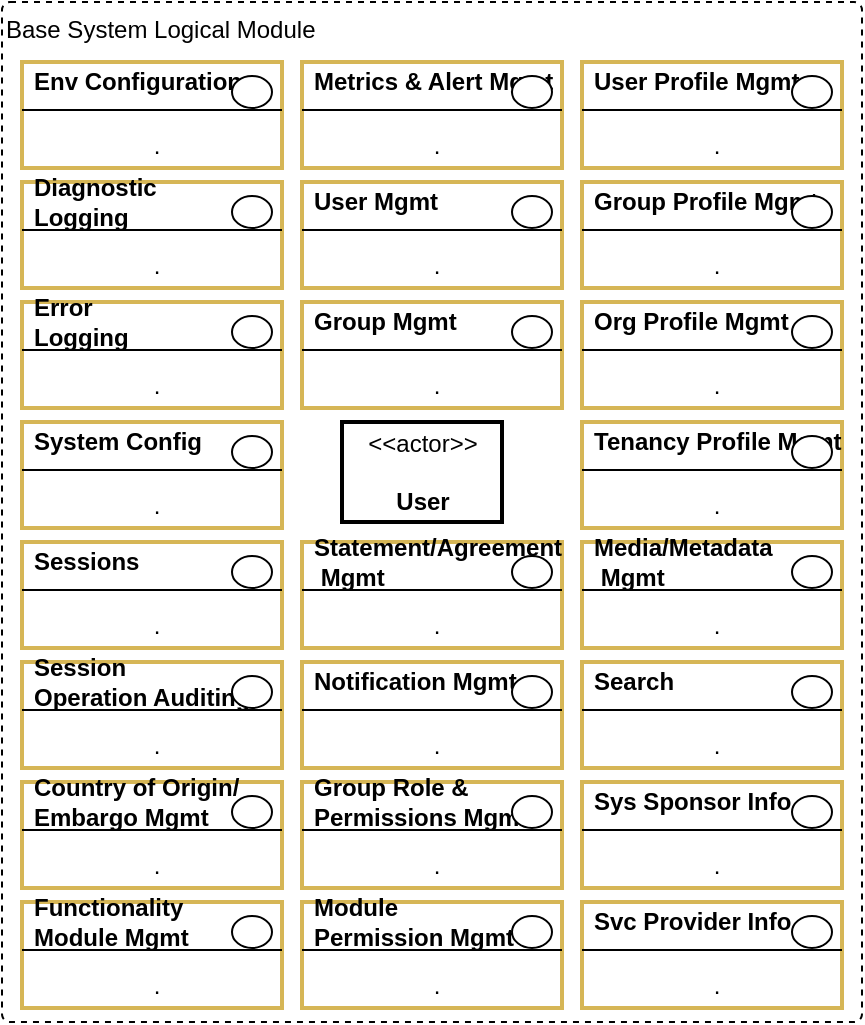 <mxfile compressed="false" version="20.3.0" type="device">
  <diagram name="Operations" id="pI4JaMz8c7eRJm9Sz2-B">
    <mxGraphModel dx="782" dy="517" grid="1" gridSize="10" guides="1" tooltips="1" connect="1" arrows="1" fold="1" page="1" pageScale="1" pageWidth="827" pageHeight="1169" math="0" shadow="0">
      <root>
        <mxCell id="1kkV1kS8Yblyq-Pat1bP-0" />
        <mxCell id="1kkV1kS8Yblyq-Pat1bP-1" parent="1kkV1kS8Yblyq-Pat1bP-0" />
        <mxCell id="1kkV1kS8Yblyq-Pat1bP-4" value="Base System Logical Module" style="rounded=1;whiteSpace=wrap;html=1;strokeWidth=1;fillColor=none;dashed=1;absoluteArcSize=1;arcSize=8;container=1;collapsible=0;recursiveResize=0;align=left;verticalAlign=top;" parent="1kkV1kS8Yblyq-Pat1bP-1" vertex="1">
          <mxGeometry x="120" y="130" width="430" height="510" as="geometry" />
        </mxCell>
        <mxCell id="1kkV1kS8Yblyq-Pat1bP-5" value="" style="fontStyle=1;align=center;verticalAlign=top;childLayout=stackLayout;horizontal=1;horizontalStack=0;resizeParent=1;resizeParentMax=0;resizeLast=0;marginBottom=0;strokeColor=#d6b656;strokeWidth=2;fillColor=none;" parent="1kkV1kS8Yblyq-Pat1bP-4" vertex="1">
          <mxGeometry x="10" y="90" width="130" height="53" as="geometry" />
        </mxCell>
        <mxCell id="1kkV1kS8Yblyq-Pat1bP-6" value="Diagnostic &lt;br&gt;Logging" style="html=1;align=left;spacingLeft=4;verticalAlign=middle;strokeColor=none;fillColor=none;fontStyle=1" parent="1kkV1kS8Yblyq-Pat1bP-5" vertex="1">
          <mxGeometry width="130" height="20" as="geometry" />
        </mxCell>
        <mxCell id="1kkV1kS8Yblyq-Pat1bP-7" value="" style="shape=ellipse;" parent="1kkV1kS8Yblyq-Pat1bP-6" vertex="1">
          <mxGeometry x="1" width="20" height="16" relative="1" as="geometry">
            <mxPoint x="-25" y="7" as="offset" />
          </mxGeometry>
        </mxCell>
        <mxCell id="1kkV1kS8Yblyq-Pat1bP-8" value="" style="line;strokeWidth=1;fillColor=none;align=left;verticalAlign=middle;spacingTop=-1;spacingLeft=3;spacingRight=3;rotatable=0;labelPosition=right;points=[];portConstraint=eastwest;" parent="1kkV1kS8Yblyq-Pat1bP-5" vertex="1">
          <mxGeometry y="20" width="130" height="8" as="geometry" />
        </mxCell>
        <mxCell id="1kkV1kS8Yblyq-Pat1bP-9" value="." style="html=1;align=center;spacingLeft=4;verticalAlign=top;strokeColor=none;fillColor=none;" parent="1kkV1kS8Yblyq-Pat1bP-5" vertex="1">
          <mxGeometry y="28" width="130" height="25" as="geometry" />
        </mxCell>
        <mxCell id="1kkV1kS8Yblyq-Pat1bP-10" value="&amp;lt;&amp;lt;actor&amp;gt;&amp;gt;&lt;br&gt;&lt;br&gt;&lt;b&gt;User&lt;/b&gt;" style="text;html=1;align=center;verticalAlign=middle;dashed=0;strokeColor=#000000;strokeWidth=2;" parent="1kkV1kS8Yblyq-Pat1bP-4" vertex="1">
          <mxGeometry x="170" y="210" width="80" height="50" as="geometry" />
        </mxCell>
        <mxCell id="1kkV1kS8Yblyq-Pat1bP-11" value="" style="fontStyle=1;align=center;verticalAlign=top;childLayout=stackLayout;horizontal=1;horizontalStack=0;resizeParent=1;resizeParentMax=0;resizeLast=0;marginBottom=0;strokeColor=#d6b656;strokeWidth=2;fillColor=none;" parent="1kkV1kS8Yblyq-Pat1bP-4" vertex="1">
          <mxGeometry x="10" y="150" width="130" height="53" as="geometry" />
        </mxCell>
        <mxCell id="1kkV1kS8Yblyq-Pat1bP-12" value="Error &lt;br&gt;Logging" style="html=1;align=left;spacingLeft=4;verticalAlign=middle;strokeColor=none;fillColor=none;fontStyle=1" parent="1kkV1kS8Yblyq-Pat1bP-11" vertex="1">
          <mxGeometry width="130" height="20" as="geometry" />
        </mxCell>
        <mxCell id="1kkV1kS8Yblyq-Pat1bP-13" value="" style="shape=ellipse;" parent="1kkV1kS8Yblyq-Pat1bP-12" vertex="1">
          <mxGeometry x="1" width="20" height="16" relative="1" as="geometry">
            <mxPoint x="-25" y="7" as="offset" />
          </mxGeometry>
        </mxCell>
        <mxCell id="1kkV1kS8Yblyq-Pat1bP-14" value="" style="line;strokeWidth=1;fillColor=none;align=left;verticalAlign=middle;spacingTop=-1;spacingLeft=3;spacingRight=3;rotatable=0;labelPosition=right;points=[];portConstraint=eastwest;" parent="1kkV1kS8Yblyq-Pat1bP-11" vertex="1">
          <mxGeometry y="20" width="130" height="8" as="geometry" />
        </mxCell>
        <mxCell id="1kkV1kS8Yblyq-Pat1bP-15" value="." style="html=1;align=center;spacingLeft=4;verticalAlign=top;strokeColor=none;fillColor=none;" parent="1kkV1kS8Yblyq-Pat1bP-11" vertex="1">
          <mxGeometry y="28" width="130" height="25" as="geometry" />
        </mxCell>
        <mxCell id="1kkV1kS8Yblyq-Pat1bP-16" value="" style="fontStyle=1;align=center;verticalAlign=top;childLayout=stackLayout;horizontal=1;horizontalStack=0;resizeParent=1;resizeParentMax=0;resizeLast=0;marginBottom=0;strokeColor=#d6b656;strokeWidth=2;fillColor=none;" parent="1kkV1kS8Yblyq-Pat1bP-4" vertex="1">
          <mxGeometry x="10" y="270" width="130" height="53" as="geometry" />
        </mxCell>
        <mxCell id="1kkV1kS8Yblyq-Pat1bP-17" value="Sessions" style="html=1;align=left;spacingLeft=4;verticalAlign=middle;strokeColor=none;fillColor=none;fontStyle=1" parent="1kkV1kS8Yblyq-Pat1bP-16" vertex="1">
          <mxGeometry width="130" height="20" as="geometry" />
        </mxCell>
        <mxCell id="1kkV1kS8Yblyq-Pat1bP-18" value="" style="shape=ellipse;" parent="1kkV1kS8Yblyq-Pat1bP-17" vertex="1">
          <mxGeometry x="1" width="20" height="16" relative="1" as="geometry">
            <mxPoint x="-25" y="7" as="offset" />
          </mxGeometry>
        </mxCell>
        <mxCell id="1kkV1kS8Yblyq-Pat1bP-19" value="" style="line;strokeWidth=1;fillColor=none;align=left;verticalAlign=middle;spacingTop=-1;spacingLeft=3;spacingRight=3;rotatable=0;labelPosition=right;points=[];portConstraint=eastwest;" parent="1kkV1kS8Yblyq-Pat1bP-16" vertex="1">
          <mxGeometry y="20" width="130" height="8" as="geometry" />
        </mxCell>
        <mxCell id="1kkV1kS8Yblyq-Pat1bP-20" value="." style="html=1;align=center;spacingLeft=4;verticalAlign=top;strokeColor=none;fillColor=none;" parent="1kkV1kS8Yblyq-Pat1bP-16" vertex="1">
          <mxGeometry y="28" width="130" height="25" as="geometry" />
        </mxCell>
        <mxCell id="1kkV1kS8Yblyq-Pat1bP-21" value="" style="fontStyle=1;align=center;verticalAlign=top;childLayout=stackLayout;horizontal=1;horizontalStack=0;resizeParent=1;resizeParentMax=0;resizeLast=0;marginBottom=0;strokeColor=#d6b656;strokeWidth=2;fillColor=none;" parent="1kkV1kS8Yblyq-Pat1bP-4" vertex="1">
          <mxGeometry x="10" y="210" width="130" height="53" as="geometry" />
        </mxCell>
        <mxCell id="1kkV1kS8Yblyq-Pat1bP-22" value="System Config" style="html=1;align=left;spacingLeft=4;verticalAlign=middle;strokeColor=none;fillColor=none;fontStyle=1" parent="1kkV1kS8Yblyq-Pat1bP-21" vertex="1">
          <mxGeometry width="130" height="20" as="geometry" />
        </mxCell>
        <mxCell id="1kkV1kS8Yblyq-Pat1bP-23" value="" style="shape=ellipse;" parent="1kkV1kS8Yblyq-Pat1bP-22" vertex="1">
          <mxGeometry x="1" width="20" height="16" relative="1" as="geometry">
            <mxPoint x="-25" y="7" as="offset" />
          </mxGeometry>
        </mxCell>
        <mxCell id="1kkV1kS8Yblyq-Pat1bP-24" value="" style="line;strokeWidth=1;fillColor=none;align=left;verticalAlign=middle;spacingTop=-1;spacingLeft=3;spacingRight=3;rotatable=0;labelPosition=right;points=[];portConstraint=eastwest;" parent="1kkV1kS8Yblyq-Pat1bP-21" vertex="1">
          <mxGeometry y="20" width="130" height="8" as="geometry" />
        </mxCell>
        <mxCell id="1kkV1kS8Yblyq-Pat1bP-25" value="." style="html=1;align=center;spacingLeft=4;verticalAlign=top;strokeColor=none;fillColor=none;" parent="1kkV1kS8Yblyq-Pat1bP-21" vertex="1">
          <mxGeometry y="28" width="130" height="25" as="geometry" />
        </mxCell>
        <mxCell id="1kkV1kS8Yblyq-Pat1bP-26" value="" style="fontStyle=1;align=center;verticalAlign=top;childLayout=stackLayout;horizontal=1;horizontalStack=0;resizeParent=1;resizeParentMax=0;resizeLast=0;marginBottom=0;strokeColor=#d6b656;strokeWidth=2;fillColor=none;" parent="1kkV1kS8Yblyq-Pat1bP-4" vertex="1">
          <mxGeometry x="290" y="390" width="130" height="53" as="geometry" />
        </mxCell>
        <mxCell id="1kkV1kS8Yblyq-Pat1bP-27" value="Sys Sponsor Info" style="html=1;align=left;spacingLeft=4;verticalAlign=middle;strokeColor=none;fillColor=none;fontStyle=1" parent="1kkV1kS8Yblyq-Pat1bP-26" vertex="1">
          <mxGeometry width="130" height="20" as="geometry" />
        </mxCell>
        <mxCell id="1kkV1kS8Yblyq-Pat1bP-28" value="" style="shape=ellipse;" parent="1kkV1kS8Yblyq-Pat1bP-27" vertex="1">
          <mxGeometry x="1" width="20" height="16" relative="1" as="geometry">
            <mxPoint x="-25" y="7" as="offset" />
          </mxGeometry>
        </mxCell>
        <mxCell id="1kkV1kS8Yblyq-Pat1bP-29" value="" style="line;strokeWidth=1;fillColor=none;align=left;verticalAlign=middle;spacingTop=-1;spacingLeft=3;spacingRight=3;rotatable=0;labelPosition=right;points=[];portConstraint=eastwest;" parent="1kkV1kS8Yblyq-Pat1bP-26" vertex="1">
          <mxGeometry y="20" width="130" height="8" as="geometry" />
        </mxCell>
        <mxCell id="1kkV1kS8Yblyq-Pat1bP-30" value="." style="html=1;align=center;spacingLeft=4;verticalAlign=top;strokeColor=none;fillColor=none;" parent="1kkV1kS8Yblyq-Pat1bP-26" vertex="1">
          <mxGeometry y="28" width="130" height="25" as="geometry" />
        </mxCell>
        <mxCell id="1kkV1kS8Yblyq-Pat1bP-31" value="" style="fontStyle=1;align=center;verticalAlign=top;childLayout=stackLayout;horizontal=1;horizontalStack=0;resizeParent=1;resizeParentMax=0;resizeLast=0;marginBottom=0;strokeColor=#d6b656;strokeWidth=2;fillColor=none;" parent="1kkV1kS8Yblyq-Pat1bP-4" vertex="1">
          <mxGeometry x="10" y="30" width="130" height="53" as="geometry" />
        </mxCell>
        <mxCell id="1kkV1kS8Yblyq-Pat1bP-32" value="Env Configuration" style="html=1;align=left;spacingLeft=4;verticalAlign=middle;strokeColor=none;fillColor=none;fontStyle=1" parent="1kkV1kS8Yblyq-Pat1bP-31" vertex="1">
          <mxGeometry width="130" height="20" as="geometry" />
        </mxCell>
        <mxCell id="1kkV1kS8Yblyq-Pat1bP-33" value="" style="shape=ellipse;" parent="1kkV1kS8Yblyq-Pat1bP-32" vertex="1">
          <mxGeometry x="1" width="20" height="16" relative="1" as="geometry">
            <mxPoint x="-25" y="7" as="offset" />
          </mxGeometry>
        </mxCell>
        <mxCell id="1kkV1kS8Yblyq-Pat1bP-34" value="" style="line;strokeWidth=1;fillColor=none;align=left;verticalAlign=middle;spacingTop=-1;spacingLeft=3;spacingRight=3;rotatable=0;labelPosition=right;points=[];portConstraint=eastwest;" parent="1kkV1kS8Yblyq-Pat1bP-31" vertex="1">
          <mxGeometry y="20" width="130" height="8" as="geometry" />
        </mxCell>
        <mxCell id="1kkV1kS8Yblyq-Pat1bP-35" value="." style="html=1;align=center;spacingLeft=4;verticalAlign=top;strokeColor=none;fillColor=none;" parent="1kkV1kS8Yblyq-Pat1bP-31" vertex="1">
          <mxGeometry y="28" width="130" height="25" as="geometry" />
        </mxCell>
        <mxCell id="1kkV1kS8Yblyq-Pat1bP-36" value="" style="fontStyle=1;align=center;verticalAlign=top;childLayout=stackLayout;horizontal=1;horizontalStack=0;resizeParent=1;resizeParentMax=0;resizeLast=0;marginBottom=0;strokeColor=#d6b656;strokeWidth=2;fillColor=none;" parent="1kkV1kS8Yblyq-Pat1bP-4" vertex="1">
          <mxGeometry x="290" y="450" width="130" height="53" as="geometry" />
        </mxCell>
        <mxCell id="1kkV1kS8Yblyq-Pat1bP-37" value="Svc Provider Info" style="html=1;align=left;spacingLeft=4;verticalAlign=middle;strokeColor=none;fillColor=none;fontStyle=1" parent="1kkV1kS8Yblyq-Pat1bP-36" vertex="1">
          <mxGeometry width="130" height="20" as="geometry" />
        </mxCell>
        <mxCell id="1kkV1kS8Yblyq-Pat1bP-38" value="" style="shape=ellipse;" parent="1kkV1kS8Yblyq-Pat1bP-37" vertex="1">
          <mxGeometry x="1" width="20" height="16" relative="1" as="geometry">
            <mxPoint x="-25" y="7" as="offset" />
          </mxGeometry>
        </mxCell>
        <mxCell id="1kkV1kS8Yblyq-Pat1bP-39" value="" style="line;strokeWidth=1;fillColor=none;align=left;verticalAlign=middle;spacingTop=-1;spacingLeft=3;spacingRight=3;rotatable=0;labelPosition=right;points=[];portConstraint=eastwest;" parent="1kkV1kS8Yblyq-Pat1bP-36" vertex="1">
          <mxGeometry y="20" width="130" height="8" as="geometry" />
        </mxCell>
        <mxCell id="1kkV1kS8Yblyq-Pat1bP-40" value="." style="html=1;align=center;spacingLeft=4;verticalAlign=top;strokeColor=none;fillColor=none;" parent="1kkV1kS8Yblyq-Pat1bP-36" vertex="1">
          <mxGeometry y="28" width="130" height="25" as="geometry" />
        </mxCell>
        <mxCell id="1kkV1kS8Yblyq-Pat1bP-41" value="" style="fontStyle=1;align=center;verticalAlign=top;childLayout=stackLayout;horizontal=1;horizontalStack=0;resizeParent=1;resizeParentMax=0;resizeLast=0;marginBottom=0;strokeColor=#d6b656;strokeWidth=2;fillColor=none;" parent="1kkV1kS8Yblyq-Pat1bP-4" vertex="1">
          <mxGeometry x="10" y="330" width="130" height="53" as="geometry" />
        </mxCell>
        <mxCell id="1kkV1kS8Yblyq-Pat1bP-42" value="Session&lt;br&gt;Operation Auditing" style="html=1;align=left;spacingLeft=4;verticalAlign=middle;strokeColor=none;fillColor=none;fontStyle=1" parent="1kkV1kS8Yblyq-Pat1bP-41" vertex="1">
          <mxGeometry width="130" height="20" as="geometry" />
        </mxCell>
        <mxCell id="1kkV1kS8Yblyq-Pat1bP-43" value="" style="shape=ellipse;" parent="1kkV1kS8Yblyq-Pat1bP-42" vertex="1">
          <mxGeometry x="1" width="20" height="16" relative="1" as="geometry">
            <mxPoint x="-25" y="7" as="offset" />
          </mxGeometry>
        </mxCell>
        <mxCell id="1kkV1kS8Yblyq-Pat1bP-44" value="" style="line;strokeWidth=1;fillColor=none;align=left;verticalAlign=middle;spacingTop=-1;spacingLeft=3;spacingRight=3;rotatable=0;labelPosition=right;points=[];portConstraint=eastwest;" parent="1kkV1kS8Yblyq-Pat1bP-41" vertex="1">
          <mxGeometry y="20" width="130" height="8" as="geometry" />
        </mxCell>
        <mxCell id="1kkV1kS8Yblyq-Pat1bP-45" value="." style="html=1;align=center;spacingLeft=4;verticalAlign=top;strokeColor=none;fillColor=none;" parent="1kkV1kS8Yblyq-Pat1bP-41" vertex="1">
          <mxGeometry y="28" width="130" height="25" as="geometry" />
        </mxCell>
        <mxCell id="1kkV1kS8Yblyq-Pat1bP-46" value="" style="fontStyle=1;align=center;verticalAlign=top;childLayout=stackLayout;horizontal=1;horizontalStack=0;resizeParent=1;resizeParentMax=0;resizeLast=0;marginBottom=0;strokeColor=#d6b656;strokeWidth=2;fillColor=none;" parent="1kkV1kS8Yblyq-Pat1bP-4" vertex="1">
          <mxGeometry x="150" y="90" width="130" height="53" as="geometry" />
        </mxCell>
        <mxCell id="1kkV1kS8Yblyq-Pat1bP-47" value="User Mgmt" style="html=1;align=left;spacingLeft=4;verticalAlign=middle;strokeColor=none;fillColor=none;fontStyle=1" parent="1kkV1kS8Yblyq-Pat1bP-46" vertex="1">
          <mxGeometry width="130" height="20" as="geometry" />
        </mxCell>
        <mxCell id="1kkV1kS8Yblyq-Pat1bP-48" value="" style="shape=ellipse;" parent="1kkV1kS8Yblyq-Pat1bP-47" vertex="1">
          <mxGeometry x="1" width="20" height="16" relative="1" as="geometry">
            <mxPoint x="-25" y="7" as="offset" />
          </mxGeometry>
        </mxCell>
        <mxCell id="1kkV1kS8Yblyq-Pat1bP-49" value="" style="line;strokeWidth=1;fillColor=none;align=left;verticalAlign=middle;spacingTop=-1;spacingLeft=3;spacingRight=3;rotatable=0;labelPosition=right;points=[];portConstraint=eastwest;" parent="1kkV1kS8Yblyq-Pat1bP-46" vertex="1">
          <mxGeometry y="20" width="130" height="8" as="geometry" />
        </mxCell>
        <mxCell id="1kkV1kS8Yblyq-Pat1bP-50" value="." style="html=1;align=center;spacingLeft=4;verticalAlign=top;strokeColor=none;fillColor=none;" parent="1kkV1kS8Yblyq-Pat1bP-46" vertex="1">
          <mxGeometry y="28" width="130" height="25" as="geometry" />
        </mxCell>
        <mxCell id="1kkV1kS8Yblyq-Pat1bP-51" value="" style="fontStyle=1;align=center;verticalAlign=top;childLayout=stackLayout;horizontal=1;horizontalStack=0;resizeParent=1;resizeParentMax=0;resizeLast=0;marginBottom=0;strokeColor=#d6b656;strokeWidth=2;fillColor=none;" parent="1kkV1kS8Yblyq-Pat1bP-4" vertex="1">
          <mxGeometry x="150" y="150" width="130" height="53" as="geometry" />
        </mxCell>
        <mxCell id="1kkV1kS8Yblyq-Pat1bP-52" value="Group Mgmt" style="html=1;align=left;spacingLeft=4;verticalAlign=middle;strokeColor=none;fillColor=none;fontStyle=1" parent="1kkV1kS8Yblyq-Pat1bP-51" vertex="1">
          <mxGeometry width="130" height="20" as="geometry" />
        </mxCell>
        <mxCell id="1kkV1kS8Yblyq-Pat1bP-53" value="" style="shape=ellipse;" parent="1kkV1kS8Yblyq-Pat1bP-52" vertex="1">
          <mxGeometry x="1" width="20" height="16" relative="1" as="geometry">
            <mxPoint x="-25" y="7" as="offset" />
          </mxGeometry>
        </mxCell>
        <mxCell id="1kkV1kS8Yblyq-Pat1bP-54" value="" style="line;strokeWidth=1;fillColor=none;align=left;verticalAlign=middle;spacingTop=-1;spacingLeft=3;spacingRight=3;rotatable=0;labelPosition=right;points=[];portConstraint=eastwest;" parent="1kkV1kS8Yblyq-Pat1bP-51" vertex="1">
          <mxGeometry y="20" width="130" height="8" as="geometry" />
        </mxCell>
        <mxCell id="1kkV1kS8Yblyq-Pat1bP-55" value="." style="html=1;align=center;spacingLeft=4;verticalAlign=top;strokeColor=none;fillColor=none;" parent="1kkV1kS8Yblyq-Pat1bP-51" vertex="1">
          <mxGeometry y="28" width="130" height="25" as="geometry" />
        </mxCell>
        <mxCell id="1kkV1kS8Yblyq-Pat1bP-56" value="" style="fontStyle=1;align=center;verticalAlign=top;childLayout=stackLayout;horizontal=1;horizontalStack=0;resizeParent=1;resizeParentMax=0;resizeLast=0;marginBottom=0;strokeColor=#d6b656;strokeWidth=2;fillColor=none;" parent="1kkV1kS8Yblyq-Pat1bP-4" vertex="1">
          <mxGeometry x="150" y="270" width="130" height="53" as="geometry" />
        </mxCell>
        <mxCell id="1kkV1kS8Yblyq-Pat1bP-57" value="Statement/Agreement&lt;br&gt;&amp;nbsp;Mgmt" style="html=1;align=left;spacingLeft=4;verticalAlign=middle;strokeColor=none;fillColor=none;fontStyle=1" parent="1kkV1kS8Yblyq-Pat1bP-56" vertex="1">
          <mxGeometry width="130" height="20" as="geometry" />
        </mxCell>
        <mxCell id="1kkV1kS8Yblyq-Pat1bP-58" value="" style="shape=ellipse;" parent="1kkV1kS8Yblyq-Pat1bP-57" vertex="1">
          <mxGeometry x="1" width="20" height="16" relative="1" as="geometry">
            <mxPoint x="-25" y="7" as="offset" />
          </mxGeometry>
        </mxCell>
        <mxCell id="1kkV1kS8Yblyq-Pat1bP-59" value="" style="line;strokeWidth=1;fillColor=none;align=left;verticalAlign=middle;spacingTop=-1;spacingLeft=3;spacingRight=3;rotatable=0;labelPosition=right;points=[];portConstraint=eastwest;" parent="1kkV1kS8Yblyq-Pat1bP-56" vertex="1">
          <mxGeometry y="20" width="130" height="8" as="geometry" />
        </mxCell>
        <mxCell id="1kkV1kS8Yblyq-Pat1bP-60" value="." style="html=1;align=center;spacingLeft=4;verticalAlign=top;strokeColor=none;fillColor=none;" parent="1kkV1kS8Yblyq-Pat1bP-56" vertex="1">
          <mxGeometry y="28" width="130" height="25" as="geometry" />
        </mxCell>
        <mxCell id="1kkV1kS8Yblyq-Pat1bP-61" value="" style="fontStyle=1;align=center;verticalAlign=top;childLayout=stackLayout;horizontal=1;horizontalStack=0;resizeParent=1;resizeParentMax=0;resizeLast=0;marginBottom=0;strokeColor=#d6b656;strokeWidth=2;fillColor=none;" parent="1kkV1kS8Yblyq-Pat1bP-4" vertex="1">
          <mxGeometry x="290" y="90" width="130" height="53" as="geometry" />
        </mxCell>
        <mxCell id="1kkV1kS8Yblyq-Pat1bP-62" value="Group Profile Mgmt" style="html=1;align=left;spacingLeft=4;verticalAlign=middle;strokeColor=none;fillColor=none;fontStyle=1" parent="1kkV1kS8Yblyq-Pat1bP-61" vertex="1">
          <mxGeometry width="130" height="20" as="geometry" />
        </mxCell>
        <mxCell id="1kkV1kS8Yblyq-Pat1bP-63" value="" style="shape=ellipse;" parent="1kkV1kS8Yblyq-Pat1bP-62" vertex="1">
          <mxGeometry x="1" width="20" height="16" relative="1" as="geometry">
            <mxPoint x="-25" y="7" as="offset" />
          </mxGeometry>
        </mxCell>
        <mxCell id="1kkV1kS8Yblyq-Pat1bP-64" value="" style="line;strokeWidth=1;fillColor=none;align=left;verticalAlign=middle;spacingTop=-1;spacingLeft=3;spacingRight=3;rotatable=0;labelPosition=right;points=[];portConstraint=eastwest;" parent="1kkV1kS8Yblyq-Pat1bP-61" vertex="1">
          <mxGeometry y="20" width="130" height="8" as="geometry" />
        </mxCell>
        <mxCell id="1kkV1kS8Yblyq-Pat1bP-65" value="." style="html=1;align=center;spacingLeft=4;verticalAlign=top;strokeColor=none;fillColor=none;" parent="1kkV1kS8Yblyq-Pat1bP-61" vertex="1">
          <mxGeometry y="28" width="130" height="25" as="geometry" />
        </mxCell>
        <mxCell id="1kkV1kS8Yblyq-Pat1bP-66" value="" style="fontStyle=1;align=center;verticalAlign=top;childLayout=stackLayout;horizontal=1;horizontalStack=0;resizeParent=1;resizeParentMax=0;resizeLast=0;marginBottom=0;strokeColor=#d6b656;strokeWidth=2;fillColor=none;" parent="1kkV1kS8Yblyq-Pat1bP-4" vertex="1">
          <mxGeometry x="290" y="30" width="130" height="53" as="geometry" />
        </mxCell>
        <mxCell id="1kkV1kS8Yblyq-Pat1bP-67" value="User Profile Mgmt" style="html=1;align=left;spacingLeft=4;verticalAlign=middle;strokeColor=none;fillColor=none;fontStyle=1" parent="1kkV1kS8Yblyq-Pat1bP-66" vertex="1">
          <mxGeometry width="130" height="20" as="geometry" />
        </mxCell>
        <mxCell id="1kkV1kS8Yblyq-Pat1bP-68" value="" style="shape=ellipse;" parent="1kkV1kS8Yblyq-Pat1bP-67" vertex="1">
          <mxGeometry x="1" width="20" height="16" relative="1" as="geometry">
            <mxPoint x="-25" y="7" as="offset" />
          </mxGeometry>
        </mxCell>
        <mxCell id="1kkV1kS8Yblyq-Pat1bP-69" value="" style="line;strokeWidth=1;fillColor=none;align=left;verticalAlign=middle;spacingTop=-1;spacingLeft=3;spacingRight=3;rotatable=0;labelPosition=right;points=[];portConstraint=eastwest;" parent="1kkV1kS8Yblyq-Pat1bP-66" vertex="1">
          <mxGeometry y="20" width="130" height="8" as="geometry" />
        </mxCell>
        <mxCell id="1kkV1kS8Yblyq-Pat1bP-70" value="." style="html=1;align=center;spacingLeft=4;verticalAlign=top;strokeColor=none;fillColor=none;" parent="1kkV1kS8Yblyq-Pat1bP-66" vertex="1">
          <mxGeometry y="28" width="130" height="25" as="geometry" />
        </mxCell>
        <mxCell id="1kkV1kS8Yblyq-Pat1bP-71" value="" style="fontStyle=1;align=center;verticalAlign=top;childLayout=stackLayout;horizontal=1;horizontalStack=0;resizeParent=1;resizeParentMax=0;resizeLast=0;marginBottom=0;strokeColor=#d6b656;strokeWidth=2;fillColor=none;" parent="1kkV1kS8Yblyq-Pat1bP-4" vertex="1">
          <mxGeometry x="290" y="150" width="130" height="53" as="geometry" />
        </mxCell>
        <mxCell id="1kkV1kS8Yblyq-Pat1bP-72" value="Org Profile Mgmt" style="html=1;align=left;spacingLeft=4;verticalAlign=middle;strokeColor=none;fillColor=none;fontStyle=1" parent="1kkV1kS8Yblyq-Pat1bP-71" vertex="1">
          <mxGeometry width="130" height="20" as="geometry" />
        </mxCell>
        <mxCell id="1kkV1kS8Yblyq-Pat1bP-73" value="" style="shape=ellipse;" parent="1kkV1kS8Yblyq-Pat1bP-72" vertex="1">
          <mxGeometry x="1" width="20" height="16" relative="1" as="geometry">
            <mxPoint x="-25" y="7" as="offset" />
          </mxGeometry>
        </mxCell>
        <mxCell id="1kkV1kS8Yblyq-Pat1bP-74" value="" style="line;strokeWidth=1;fillColor=none;align=left;verticalAlign=middle;spacingTop=-1;spacingLeft=3;spacingRight=3;rotatable=0;labelPosition=right;points=[];portConstraint=eastwest;" parent="1kkV1kS8Yblyq-Pat1bP-71" vertex="1">
          <mxGeometry y="20" width="130" height="8" as="geometry" />
        </mxCell>
        <mxCell id="1kkV1kS8Yblyq-Pat1bP-75" value="." style="html=1;align=center;spacingLeft=4;verticalAlign=top;strokeColor=none;fillColor=none;" parent="1kkV1kS8Yblyq-Pat1bP-71" vertex="1">
          <mxGeometry y="28" width="130" height="25" as="geometry" />
        </mxCell>
        <mxCell id="1kkV1kS8Yblyq-Pat1bP-76" value="" style="fontStyle=1;align=center;verticalAlign=top;childLayout=stackLayout;horizontal=1;horizontalStack=0;resizeParent=1;resizeParentMax=0;resizeLast=0;marginBottom=0;strokeColor=#d6b656;strokeWidth=2;fillColor=none;" parent="1kkV1kS8Yblyq-Pat1bP-4" vertex="1">
          <mxGeometry x="290" y="210" width="130" height="53" as="geometry" />
        </mxCell>
        <mxCell id="1kkV1kS8Yblyq-Pat1bP-77" value="Tenancy Profile Mgmt" style="html=1;align=left;spacingLeft=4;verticalAlign=middle;strokeColor=none;fillColor=none;fontStyle=1" parent="1kkV1kS8Yblyq-Pat1bP-76" vertex="1">
          <mxGeometry width="130" height="20" as="geometry" />
        </mxCell>
        <mxCell id="1kkV1kS8Yblyq-Pat1bP-78" value="" style="shape=ellipse;" parent="1kkV1kS8Yblyq-Pat1bP-77" vertex="1">
          <mxGeometry x="1" width="20" height="16" relative="1" as="geometry">
            <mxPoint x="-25" y="7" as="offset" />
          </mxGeometry>
        </mxCell>
        <mxCell id="1kkV1kS8Yblyq-Pat1bP-79" value="" style="line;strokeWidth=1;fillColor=none;align=left;verticalAlign=middle;spacingTop=-1;spacingLeft=3;spacingRight=3;rotatable=0;labelPosition=right;points=[];portConstraint=eastwest;" parent="1kkV1kS8Yblyq-Pat1bP-76" vertex="1">
          <mxGeometry y="20" width="130" height="8" as="geometry" />
        </mxCell>
        <mxCell id="1kkV1kS8Yblyq-Pat1bP-80" value="." style="html=1;align=center;spacingLeft=4;verticalAlign=top;strokeColor=none;fillColor=none;" parent="1kkV1kS8Yblyq-Pat1bP-76" vertex="1">
          <mxGeometry y="28" width="130" height="25" as="geometry" />
        </mxCell>
        <mxCell id="1kkV1kS8Yblyq-Pat1bP-81" value="" style="fontStyle=1;align=center;verticalAlign=top;childLayout=stackLayout;horizontal=1;horizontalStack=0;resizeParent=1;resizeParentMax=0;resizeLast=0;marginBottom=0;strokeColor=#d6b656;strokeWidth=2;fillColor=none;" parent="1kkV1kS8Yblyq-Pat1bP-4" vertex="1">
          <mxGeometry x="10" y="390" width="130" height="53" as="geometry" />
        </mxCell>
        <mxCell id="1kkV1kS8Yblyq-Pat1bP-82" value="Country of Origin/&lt;br&gt;Embargo Mgmt" style="html=1;align=left;spacingLeft=4;verticalAlign=middle;strokeColor=none;fillColor=none;fontStyle=1" parent="1kkV1kS8Yblyq-Pat1bP-81" vertex="1">
          <mxGeometry width="130" height="20" as="geometry" />
        </mxCell>
        <mxCell id="1kkV1kS8Yblyq-Pat1bP-83" value="" style="shape=ellipse;" parent="1kkV1kS8Yblyq-Pat1bP-82" vertex="1">
          <mxGeometry x="1" width="20" height="16" relative="1" as="geometry">
            <mxPoint x="-25" y="7" as="offset" />
          </mxGeometry>
        </mxCell>
        <mxCell id="1kkV1kS8Yblyq-Pat1bP-84" value="" style="line;strokeWidth=1;fillColor=none;align=left;verticalAlign=middle;spacingTop=-1;spacingLeft=3;spacingRight=3;rotatable=0;labelPosition=right;points=[];portConstraint=eastwest;" parent="1kkV1kS8Yblyq-Pat1bP-81" vertex="1">
          <mxGeometry y="20" width="130" height="8" as="geometry" />
        </mxCell>
        <mxCell id="1kkV1kS8Yblyq-Pat1bP-85" value="." style="html=1;align=center;spacingLeft=4;verticalAlign=top;strokeColor=none;fillColor=none;" parent="1kkV1kS8Yblyq-Pat1bP-81" vertex="1">
          <mxGeometry y="28" width="130" height="25" as="geometry" />
        </mxCell>
        <mxCell id="1kkV1kS8Yblyq-Pat1bP-86" value="" style="fontStyle=1;align=center;verticalAlign=top;childLayout=stackLayout;horizontal=1;horizontalStack=0;resizeParent=1;resizeParentMax=0;resizeLast=0;marginBottom=0;strokeColor=#d6b656;strokeWidth=2;fillColor=none;" parent="1kkV1kS8Yblyq-Pat1bP-4" vertex="1">
          <mxGeometry x="150" y="450" width="130" height="53" as="geometry" />
        </mxCell>
        <mxCell id="1kkV1kS8Yblyq-Pat1bP-87" value="Module &lt;br&gt;Permission Mgmt" style="html=1;align=left;spacingLeft=4;verticalAlign=middle;strokeColor=none;fillColor=none;fontStyle=1" parent="1kkV1kS8Yblyq-Pat1bP-86" vertex="1">
          <mxGeometry width="130" height="20" as="geometry" />
        </mxCell>
        <mxCell id="1kkV1kS8Yblyq-Pat1bP-88" value="" style="shape=ellipse;" parent="1kkV1kS8Yblyq-Pat1bP-87" vertex="1">
          <mxGeometry x="1" width="20" height="16" relative="1" as="geometry">
            <mxPoint x="-25" y="7" as="offset" />
          </mxGeometry>
        </mxCell>
        <mxCell id="1kkV1kS8Yblyq-Pat1bP-89" value="" style="line;strokeWidth=1;fillColor=none;align=left;verticalAlign=middle;spacingTop=-1;spacingLeft=3;spacingRight=3;rotatable=0;labelPosition=right;points=[];portConstraint=eastwest;" parent="1kkV1kS8Yblyq-Pat1bP-86" vertex="1">
          <mxGeometry y="20" width="130" height="8" as="geometry" />
        </mxCell>
        <mxCell id="1kkV1kS8Yblyq-Pat1bP-90" value="." style="html=1;align=center;spacingLeft=4;verticalAlign=top;strokeColor=none;fillColor=none;" parent="1kkV1kS8Yblyq-Pat1bP-86" vertex="1">
          <mxGeometry y="28" width="130" height="25" as="geometry" />
        </mxCell>
        <mxCell id="1kkV1kS8Yblyq-Pat1bP-91" value="" style="fontStyle=1;align=center;verticalAlign=top;childLayout=stackLayout;horizontal=1;horizontalStack=0;resizeParent=1;resizeParentMax=0;resizeLast=0;marginBottom=0;strokeColor=#d6b656;strokeWidth=2;fillColor=none;" parent="1kkV1kS8Yblyq-Pat1bP-4" vertex="1">
          <mxGeometry x="10" y="450" width="130" height="53" as="geometry" />
        </mxCell>
        <mxCell id="1kkV1kS8Yblyq-Pat1bP-92" value="Functionality&lt;br&gt;Module Mgmt" style="html=1;align=left;spacingLeft=4;verticalAlign=middle;strokeColor=none;fillColor=none;fontStyle=1" parent="1kkV1kS8Yblyq-Pat1bP-91" vertex="1">
          <mxGeometry width="130" height="20" as="geometry" />
        </mxCell>
        <mxCell id="1kkV1kS8Yblyq-Pat1bP-93" value="" style="shape=ellipse;" parent="1kkV1kS8Yblyq-Pat1bP-92" vertex="1">
          <mxGeometry x="1" width="20" height="16" relative="1" as="geometry">
            <mxPoint x="-25" y="7" as="offset" />
          </mxGeometry>
        </mxCell>
        <mxCell id="1kkV1kS8Yblyq-Pat1bP-94" value="" style="line;strokeWidth=1;fillColor=none;align=left;verticalAlign=middle;spacingTop=-1;spacingLeft=3;spacingRight=3;rotatable=0;labelPosition=right;points=[];portConstraint=eastwest;" parent="1kkV1kS8Yblyq-Pat1bP-91" vertex="1">
          <mxGeometry y="20" width="130" height="8" as="geometry" />
        </mxCell>
        <mxCell id="1kkV1kS8Yblyq-Pat1bP-95" value="." style="html=1;align=center;spacingLeft=4;verticalAlign=top;strokeColor=none;fillColor=none;" parent="1kkV1kS8Yblyq-Pat1bP-91" vertex="1">
          <mxGeometry y="28" width="130" height="25" as="geometry" />
        </mxCell>
        <mxCell id="1kkV1kS8Yblyq-Pat1bP-96" value="" style="fontStyle=1;align=center;verticalAlign=top;childLayout=stackLayout;horizontal=1;horizontalStack=0;resizeParent=1;resizeParentMax=0;resizeLast=0;marginBottom=0;strokeColor=#d6b656;strokeWidth=2;fillColor=none;" parent="1kkV1kS8Yblyq-Pat1bP-4" vertex="1">
          <mxGeometry x="150" y="390" width="130" height="53" as="geometry" />
        </mxCell>
        <mxCell id="1kkV1kS8Yblyq-Pat1bP-97" value="Group Role &amp;amp; &lt;br&gt;Permissions Mgmt" style="html=1;align=left;spacingLeft=4;verticalAlign=middle;strokeColor=none;fillColor=none;fontStyle=1" parent="1kkV1kS8Yblyq-Pat1bP-96" vertex="1">
          <mxGeometry width="130" height="20" as="geometry" />
        </mxCell>
        <mxCell id="1kkV1kS8Yblyq-Pat1bP-98" value="" style="shape=ellipse;" parent="1kkV1kS8Yblyq-Pat1bP-97" vertex="1">
          <mxGeometry x="1" width="20" height="16" relative="1" as="geometry">
            <mxPoint x="-25" y="7" as="offset" />
          </mxGeometry>
        </mxCell>
        <mxCell id="1kkV1kS8Yblyq-Pat1bP-99" value="" style="line;strokeWidth=1;fillColor=none;align=left;verticalAlign=middle;spacingTop=-1;spacingLeft=3;spacingRight=3;rotatable=0;labelPosition=right;points=[];portConstraint=eastwest;" parent="1kkV1kS8Yblyq-Pat1bP-96" vertex="1">
          <mxGeometry y="20" width="130" height="8" as="geometry" />
        </mxCell>
        <mxCell id="1kkV1kS8Yblyq-Pat1bP-100" value="." style="html=1;align=center;spacingLeft=4;verticalAlign=top;strokeColor=none;fillColor=none;" parent="1kkV1kS8Yblyq-Pat1bP-96" vertex="1">
          <mxGeometry y="28" width="130" height="25" as="geometry" />
        </mxCell>
        <mxCell id="1kkV1kS8Yblyq-Pat1bP-101" value="" style="fontStyle=1;align=center;verticalAlign=top;childLayout=stackLayout;horizontal=1;horizontalStack=0;resizeParent=1;resizeParentMax=0;resizeLast=0;marginBottom=0;strokeColor=#d6b656;strokeWidth=2;fillColor=none;" parent="1kkV1kS8Yblyq-Pat1bP-4" vertex="1">
          <mxGeometry x="290" y="270" width="130" height="53" as="geometry" />
        </mxCell>
        <mxCell id="1kkV1kS8Yblyq-Pat1bP-102" value="Media/Metadata&lt;br&gt;&amp;nbsp;Mgmt" style="html=1;align=left;spacingLeft=4;verticalAlign=middle;strokeColor=none;fillColor=none;fontStyle=1" parent="1kkV1kS8Yblyq-Pat1bP-101" vertex="1">
          <mxGeometry width="130" height="20" as="geometry" />
        </mxCell>
        <mxCell id="1kkV1kS8Yblyq-Pat1bP-103" value="" style="shape=ellipse;" parent="1kkV1kS8Yblyq-Pat1bP-102" vertex="1">
          <mxGeometry x="1" width="20" height="16" relative="1" as="geometry">
            <mxPoint x="-25" y="7" as="offset" />
          </mxGeometry>
        </mxCell>
        <mxCell id="1kkV1kS8Yblyq-Pat1bP-104" value="" style="line;strokeWidth=1;fillColor=none;align=left;verticalAlign=middle;spacingTop=-1;spacingLeft=3;spacingRight=3;rotatable=0;labelPosition=right;points=[];portConstraint=eastwest;" parent="1kkV1kS8Yblyq-Pat1bP-101" vertex="1">
          <mxGeometry y="20" width="130" height="8" as="geometry" />
        </mxCell>
        <mxCell id="1kkV1kS8Yblyq-Pat1bP-105" value="." style="html=1;align=center;spacingLeft=4;verticalAlign=top;strokeColor=none;fillColor=none;" parent="1kkV1kS8Yblyq-Pat1bP-101" vertex="1">
          <mxGeometry y="28" width="130" height="25" as="geometry" />
        </mxCell>
        <mxCell id="1kkV1kS8Yblyq-Pat1bP-106" value="" style="fontStyle=1;align=center;verticalAlign=top;childLayout=stackLayout;horizontal=1;horizontalStack=0;resizeParent=1;resizeParentMax=0;resizeLast=0;marginBottom=0;strokeColor=#d6b656;strokeWidth=2;fillColor=none;" parent="1kkV1kS8Yblyq-Pat1bP-4" vertex="1">
          <mxGeometry x="290" y="330" width="130" height="53" as="geometry" />
        </mxCell>
        <mxCell id="1kkV1kS8Yblyq-Pat1bP-107" value="Search" style="html=1;align=left;spacingLeft=4;verticalAlign=middle;strokeColor=none;fillColor=none;fontStyle=1" parent="1kkV1kS8Yblyq-Pat1bP-106" vertex="1">
          <mxGeometry width="130" height="20" as="geometry" />
        </mxCell>
        <mxCell id="1kkV1kS8Yblyq-Pat1bP-108" value="" style="shape=ellipse;" parent="1kkV1kS8Yblyq-Pat1bP-107" vertex="1">
          <mxGeometry x="1" width="20" height="16" relative="1" as="geometry">
            <mxPoint x="-25" y="7" as="offset" />
          </mxGeometry>
        </mxCell>
        <mxCell id="1kkV1kS8Yblyq-Pat1bP-109" value="" style="line;strokeWidth=1;fillColor=none;align=left;verticalAlign=middle;spacingTop=-1;spacingLeft=3;spacingRight=3;rotatable=0;labelPosition=right;points=[];portConstraint=eastwest;" parent="1kkV1kS8Yblyq-Pat1bP-106" vertex="1">
          <mxGeometry y="20" width="130" height="8" as="geometry" />
        </mxCell>
        <mxCell id="1kkV1kS8Yblyq-Pat1bP-110" value="." style="html=1;align=center;spacingLeft=4;verticalAlign=top;strokeColor=none;fillColor=none;" parent="1kkV1kS8Yblyq-Pat1bP-106" vertex="1">
          <mxGeometry y="28" width="130" height="25" as="geometry" />
        </mxCell>
        <mxCell id="1kkV1kS8Yblyq-Pat1bP-111" value="" style="fontStyle=1;align=center;verticalAlign=top;childLayout=stackLayout;horizontal=1;horizontalStack=0;resizeParent=1;resizeParentMax=0;resizeLast=0;marginBottom=0;strokeColor=#d6b656;strokeWidth=2;fillColor=none;" parent="1kkV1kS8Yblyq-Pat1bP-4" vertex="1">
          <mxGeometry x="150" y="330" width="130" height="53" as="geometry" />
        </mxCell>
        <mxCell id="1kkV1kS8Yblyq-Pat1bP-112" value="Notification Mgmt" style="html=1;align=left;spacingLeft=4;verticalAlign=middle;strokeColor=none;fillColor=none;fontStyle=1" parent="1kkV1kS8Yblyq-Pat1bP-111" vertex="1">
          <mxGeometry width="130" height="20" as="geometry" />
        </mxCell>
        <mxCell id="1kkV1kS8Yblyq-Pat1bP-113" value="" style="shape=ellipse;" parent="1kkV1kS8Yblyq-Pat1bP-112" vertex="1">
          <mxGeometry x="1" width="20" height="16" relative="1" as="geometry">
            <mxPoint x="-25" y="7" as="offset" />
          </mxGeometry>
        </mxCell>
        <mxCell id="1kkV1kS8Yblyq-Pat1bP-114" value="" style="line;strokeWidth=1;fillColor=none;align=left;verticalAlign=middle;spacingTop=-1;spacingLeft=3;spacingRight=3;rotatable=0;labelPosition=right;points=[];portConstraint=eastwest;" parent="1kkV1kS8Yblyq-Pat1bP-111" vertex="1">
          <mxGeometry y="20" width="130" height="8" as="geometry" />
        </mxCell>
        <mxCell id="1kkV1kS8Yblyq-Pat1bP-115" value="." style="html=1;align=center;spacingLeft=4;verticalAlign=top;strokeColor=none;fillColor=none;" parent="1kkV1kS8Yblyq-Pat1bP-111" vertex="1">
          <mxGeometry y="28" width="130" height="25" as="geometry" />
        </mxCell>
        <mxCell id="1kkV1kS8Yblyq-Pat1bP-116" value="" style="fontStyle=1;align=center;verticalAlign=top;childLayout=stackLayout;horizontal=1;horizontalStack=0;resizeParent=1;resizeParentMax=0;resizeLast=0;marginBottom=0;strokeColor=#d6b656;strokeWidth=2;fillColor=none;" parent="1kkV1kS8Yblyq-Pat1bP-1" vertex="1">
          <mxGeometry x="270" y="160" width="130" height="53" as="geometry" />
        </mxCell>
        <mxCell id="1kkV1kS8Yblyq-Pat1bP-117" value="Metrics &amp;amp; Alert Mgmt" style="html=1;align=left;spacingLeft=4;verticalAlign=middle;strokeColor=none;fillColor=none;fontStyle=1" parent="1kkV1kS8Yblyq-Pat1bP-116" vertex="1">
          <mxGeometry width="130" height="20" as="geometry" />
        </mxCell>
        <mxCell id="1kkV1kS8Yblyq-Pat1bP-118" value="" style="shape=ellipse;" parent="1kkV1kS8Yblyq-Pat1bP-117" vertex="1">
          <mxGeometry x="1" width="20" height="16" relative="1" as="geometry">
            <mxPoint x="-25" y="7" as="offset" />
          </mxGeometry>
        </mxCell>
        <mxCell id="1kkV1kS8Yblyq-Pat1bP-119" value="" style="line;strokeWidth=1;fillColor=none;align=left;verticalAlign=middle;spacingTop=-1;spacingLeft=3;spacingRight=3;rotatable=0;labelPosition=right;points=[];portConstraint=eastwest;" parent="1kkV1kS8Yblyq-Pat1bP-116" vertex="1">
          <mxGeometry y="20" width="130" height="8" as="geometry" />
        </mxCell>
        <mxCell id="1kkV1kS8Yblyq-Pat1bP-120" value="." style="html=1;align=center;spacingLeft=4;verticalAlign=top;strokeColor=none;fillColor=none;" parent="1kkV1kS8Yblyq-Pat1bP-116" vertex="1">
          <mxGeometry y="28" width="130" height="25" as="geometry" />
        </mxCell>
        <mxCell id="o-E-SQqOdctGUzHK413I-0" value="Title" parent="1kkV1kS8Yblyq-Pat1bP-0" visible="0" />
        <mxCell id="1kkV1kS8Yblyq-Pat1bP-2" value="&lt;font style=&quot;font-size: 12px&quot;&gt;Diagram: Base System Logical Module - Functionality Groups - High Level&lt;/font&gt;" style="text;strokeColor=none;fillColor=none;html=1;fontSize=12;fontStyle=2;verticalAlign=middle;align=left;shadow=0;glass=0;comic=0;opacity=30;fontColor=#808080;strokeWidth=1;" parent="o-E-SQqOdctGUzHK413I-0" vertex="1">
          <mxGeometry x="120" y="660" width="520" height="20" as="geometry" />
        </mxCell>
        <mxCell id="o-E-SQqOdctGUzHK413I-1" value="Information" parent="1kkV1kS8Yblyq-Pat1bP-0" visible="0" />
        <UserObject label="" tooltip="ABOUT&#xa;&#xa;The Base Module provides Functionality that is pretty much common across all mature applications, from Diagnostics, through information about the system (who paid for it/who built it, who is supplying it/the reseller, the system name), through to the current Tenancy and User, its Media and what people think of it. &#xa;&#xa;&#xa;&#xa;Secondary Modules build on top of the Core module, adding Business Domain Specific functionality (described later)." id="1kkV1kS8Yblyq-Pat1bP-3">
          <mxCell style="shape=image;html=1;verticalAlign=top;verticalLabelPosition=bottom;labelBackgroundColor=#ffffff;imageAspect=0;aspect=fixed;image=https://cdn1.iconfinder.com/data/icons/hawcons/32/699014-icon-28-information-128.png;shadow=0;dashed=0;fontFamily=Helvetica;fontSize=12;fontColor=#000000;align=center;strokeColor=#000000;fillColor=#505050;dashPattern=1 1;" parent="o-E-SQqOdctGUzHK413I-1" vertex="1">
            <mxGeometry x="660" y="660" width="20" height="20" as="geometry" />
          </mxCell>
        </UserObject>
      </root>
    </mxGraphModel>
  </diagram>
</mxfile>
